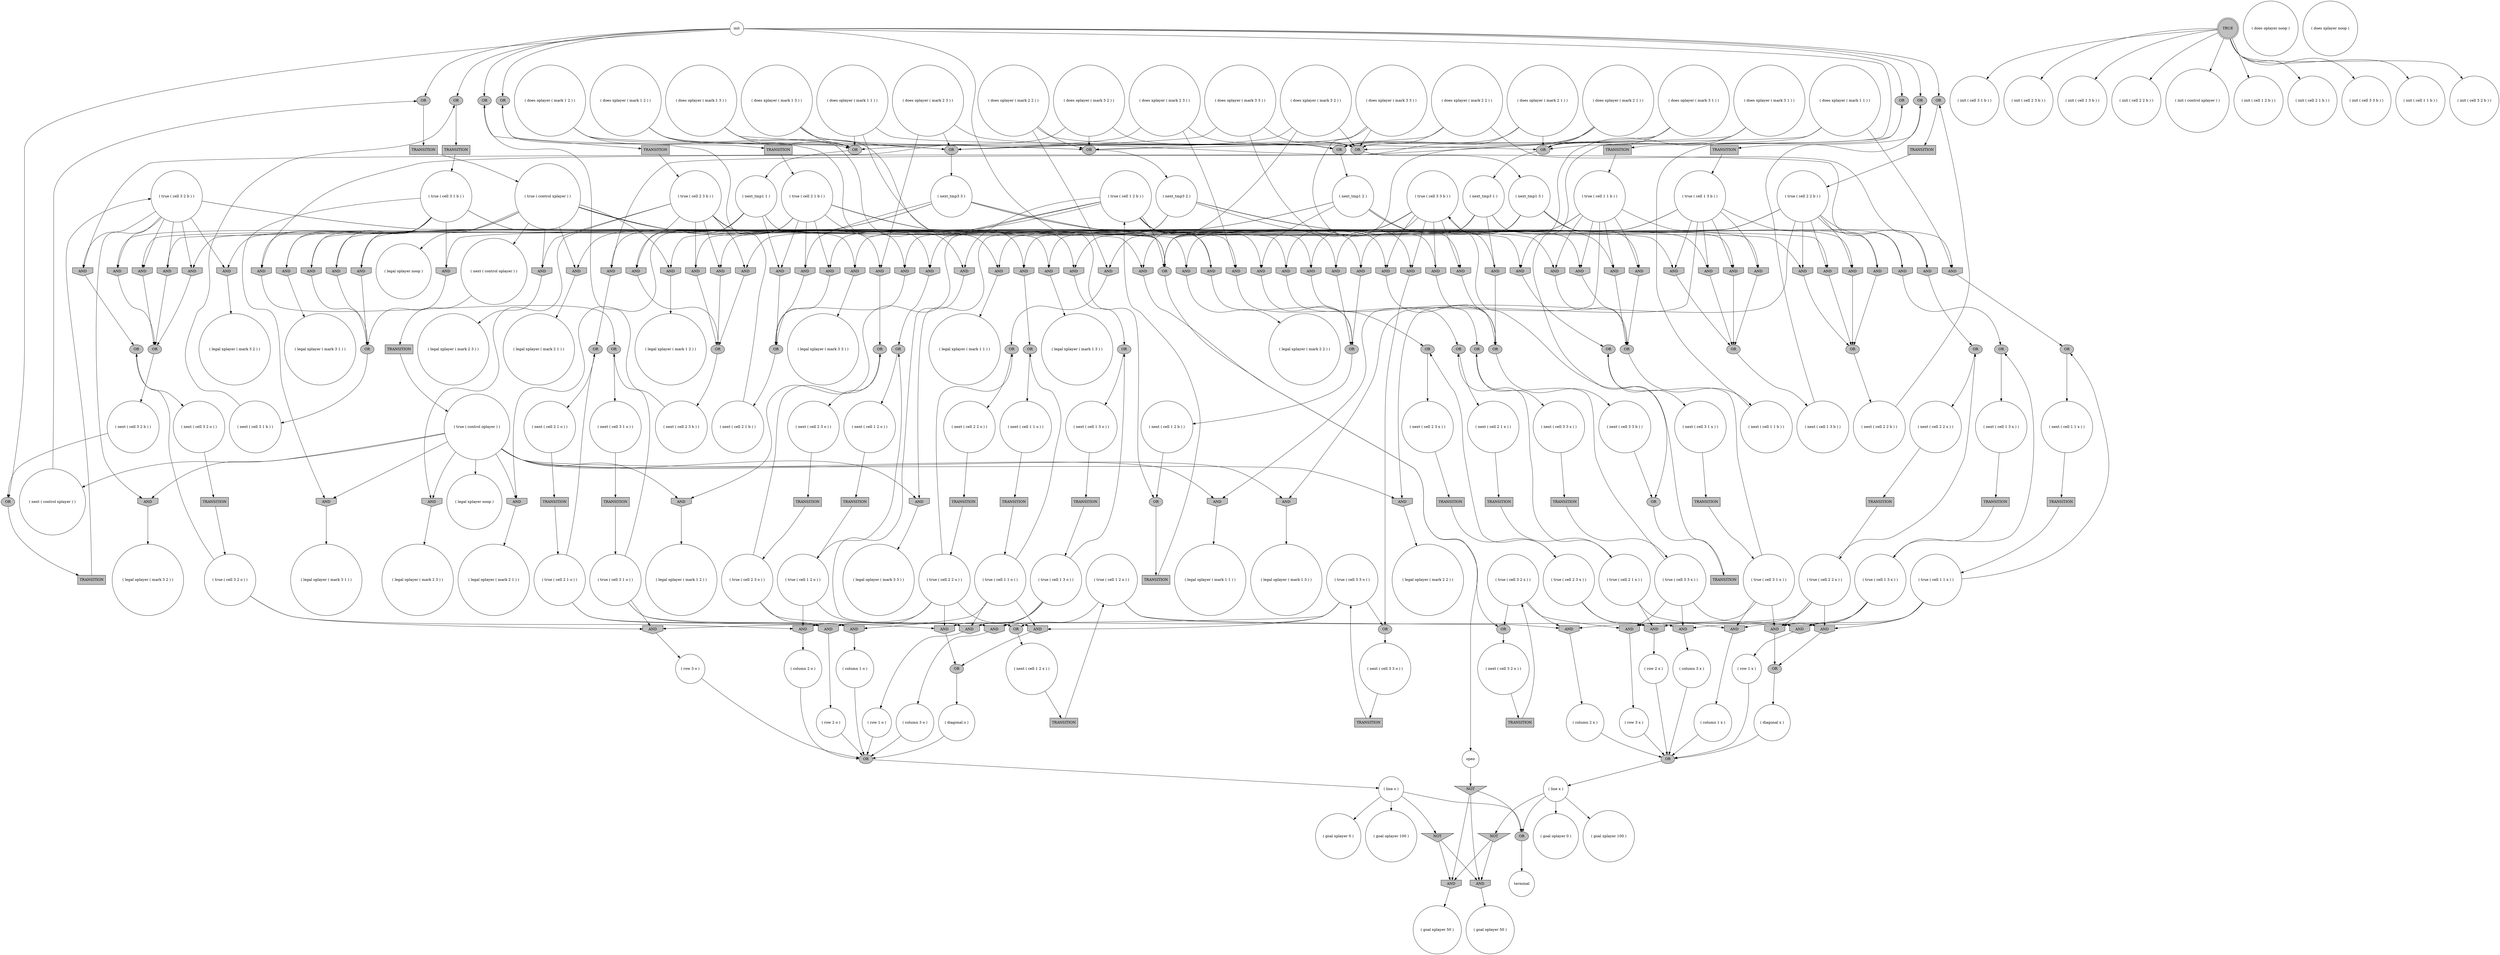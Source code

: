 digraph propNet
{
	"@19a623a6"[shape=circle, style= filled, fillcolor=white, label="( true ( cell 3 2 x ) )"]; "@19a623a6"->"@131999c8"; "@19a623a6"->"@394cb908"; "@19a623a6"->"@526f6ea8"; 
	"@ff28df0"[shape=box, style= filled, fillcolor=grey, label="TRANSITION"]; "@ff28df0"->"@1baee613"; 
	"@7df9a9fd"[shape=invhouse, style= filled, fillcolor=grey, label="AND"]; "@7df9a9fd"->"@38bc8523"; 
	"@3693ce94"[shape=ellipse, style= filled, fillcolor=grey, label="OR"]; "@3693ce94"->"@502147b2"; 
	"@12cb5ac3"[shape=circle, style= filled, fillcolor=white, label="terminal"]; 
	"@32ac98a4"[shape=circle, style= filled, fillcolor=white, label="( column 3 o )"]; "@32ac98a4"->"@281ba244"; 
	"@76697861"[shape=invhouse, style= filled, fillcolor=grey, label="AND"]; "@76697861"->"@d2e505"; 
	"@217efd73"[shape=circle, style= filled, fillcolor=white, label="( next ( cell 1 1 b ) )"]; "@217efd73"->"@3056ee4c"; 
	"@1c7bbc8"[shape=invhouse, style= filled, fillcolor=grey, label="AND"]; "@1c7bbc8"->"@13c2f387"; 
	"@47b0dfa0"[shape=circle, style= filled, fillcolor=white, label="( does xplayer ( mark 2 1 ) )"]; "@47b0dfa0"->"@55160293"; "@47b0dfa0"->"@7cc89a20"; "@47b0dfa0"->"@74bee421"; 
	"@4a52b043"[shape=box, style= filled, fillcolor=grey, label="TRANSITION"]; "@4a52b043"->"@39058876"; 
	"@6da4fdb2"[shape=circle, style= filled, fillcolor=white, label="( init ( cell 3 1 b ) )"]; 
	"@70d0eec7"[shape=circle, style= filled, fillcolor=white, label="init"]; "@70d0eec7"->"@477513f5"; "@70d0eec7"->"@715765e5"; "@70d0eec7"->"@2c550b9d"; "@70d0eec7"->"@597f16c6"; "@70d0eec7"->"@43d05f59"; "@70d0eec7"->"@3056ee4c"; "@70d0eec7"->"@4056a13d"; "@70d0eec7"->"@503f8002"; "@70d0eec7"->"@30247b0a"; "@70d0eec7"->"@1fbed191"; 
	"@54083010"[shape=circle, style= filled, fillcolor=white, label="( next ( cell 1 3 o ) )"]; "@54083010"->"@46b4b9b9"; 
	"@732da934"[shape=circle, style= filled, fillcolor=white, label="( does xplayer ( mark 3 1 ) )"]; "@732da934"->"@7c3de87a"; "@732da934"->"@4ec6d2ae"; "@732da934"->"@7cc89a20"; 
	"@3056ee4c"[shape=ellipse, style= filled, fillcolor=grey, label="OR"]; "@3056ee4c"->"@649214b9"; 
	"@8fa4ee6"[shape=circle, style= filled, fillcolor=white, label="( true ( cell 1 1 b ) )"]; "@8fa4ee6"->"@636b413a"; "@8fa4ee6"->"@41936fe1"; "@8fa4ee6"->"@7b3e30cc"; "@8fa4ee6"->"@6f217147"; "@8fa4ee6"->"@18383262"; "@8fa4ee6"->"@173edca5"; "@8fa4ee6"->"@6c985fb3"; "@8fa4ee6"->"@727b9e67"; "@8fa4ee6"->"@2ae5d7a9"; 
	"@727b9e67"[shape=invhouse, style= filled, fillcolor=grey, label="AND"]; "@727b9e67"->"@77bbbcb7"; 
	"@4305e51b"[shape=circle, style= filled, fillcolor=white, label="( next_tmp3 1 )"]; "@4305e51b"->"@4545fc06"; "@4305e51b"->"@66c75c33"; "@4305e51b"->"@76697861"; "@4305e51b"->"@41c35f59"; "@4305e51b"->"@153c3291"; "@4305e51b"->"@4370303f"; 
	"@4b2e710f"[shape=invhouse, style= filled, fillcolor=grey, label="AND"]; "@4b2e710f"->"@d9b7fdd"; 
	"@4202f420"[shape=ellipse, style= filled, fillcolor=grey, label="OR"]; "@4202f420"->"@36944546"; 
	"@5c1bf638"[shape=circle, style= filled, fillcolor=white, label="( next ( cell 2 3 x ) )"]; "@5c1bf638"->"@5d0650fc"; 
	"@52406666"[shape=invhouse, style= filled, fillcolor=grey, label="AND"]; "@52406666"->"@18246fe0"; 
	"@1a37801f"[shape=invhouse, style= filled, fillcolor=grey, label="AND"]; "@1a37801f"->"@7be4dc80"; 
	"@649214b9"[shape=box, style= filled, fillcolor=grey, label="TRANSITION"]; "@649214b9"->"@8fa4ee6"; 
	"@228a6aa7"[shape=circle, style= filled, fillcolor=white, label="( does oplayer ( mark 2 3 ) )"]; "@228a6aa7"->"@55160293"; "@228a6aa7"->"@b383413"; "@228a6aa7"->"@d991f24"; 
	"@1fbed191"[shape=ellipse, style= filled, fillcolor=grey, label="OR"]; "@1fbed191"->"@189f3fad"; 
	"@309588a7"[shape=invhouse, style= filled, fillcolor=grey, label="AND"]; "@309588a7"->"@374a8de8"; 
	"@17ce83fa"[shape=circle, style= filled, fillcolor=white, label="( next ( cell 1 3 b ) )"]; "@17ce83fa"->"@715765e5"; 
	"@2cf698c2"[shape=circle, style= filled, fillcolor=white, label="open"]; "@2cf698c2"->"@695a17ee"; 
	"@5e566663"[shape=circle, style= filled, fillcolor=white, label="( row 1 o )"]; "@5e566663"->"@281ba244"; 
	"@75ebc3dd"[shape=circle, style= filled, fillcolor=white, label="( true ( cell 2 1 b ) )"]; "@75ebc3dd"->"@6422d1b3"; "@75ebc3dd"->"@45721bd1"; "@75ebc3dd"->"@82c7398"; "@75ebc3dd"->"@592d7f6b"; "@75ebc3dd"->"@780200f5"; "@75ebc3dd"->"@18383262"; "@75ebc3dd"->"@49ea2011"; "@75ebc3dd"->"@42ce8c33"; "@75ebc3dd"->"@74bee421"; 
	"@12e0b8d8"[shape=circle, style= filled, fillcolor=white, label="( legal oplayer ( mark 3 1 ) )"]; 
	"@5002da38"[shape=ellipse, style= filled, fillcolor=grey, label="OR"]; "@5002da38"->"@16fb7216"; 
	"@5fa8d594"[shape=box, style= filled, fillcolor=grey, label="TRANSITION"]; "@5fa8d594"->"@5efcec7a"; 
	"@503f8002"[shape=ellipse, style= filled, fillcolor=grey, label="OR"]; "@503f8002"->"@700d311a"; 
	"@2b17cd28"[shape=ellipse, style= filled, fillcolor=grey, label="OR"]; "@2b17cd28"->"@12cb5ac3"; 
	"@394cb908"[shape=invhouse, style= filled, fillcolor=grey, label="AND"]; "@394cb908"->"@4c411166"; 
	"@13c2f387"[shape=ellipse, style= filled, fillcolor=grey, label="OR"]; "@13c2f387"->"@24cf5c9a"; 
	"@d9b7fdd"[shape=circle, style= filled, fillcolor=white, label="( legal xplayer ( mark 2 3 ) )"]; 
	"@592d7f6b"[shape=invhouse, style= filled, fillcolor=grey, label="AND"]; "@592d7f6b"->"@3693ce94"; 
	"@7c3de87a"[shape=invhouse, style= filled, fillcolor=grey, label="AND"]; "@7c3de87a"->"@5002da38"; 
	"@5a3a5472"[shape=invhouse, style= filled, fillcolor=grey, label="AND"]; "@5a3a5472"->"@709b0cc6"; 
	"@3aeffaa6"[shape=box, style= filled, fillcolor=grey, label="TRANSITION"]; "@3aeffaa6"->"@5c480bb3"; 
	"@1bcdb386"[shape=circle, style= filled, fillcolor=white, label="( does oplayer ( mark 1 1 ) )"]; "@1bcdb386"->"@7b3e30cc"; "@1bcdb386"->"@770ed589"; "@1bcdb386"->"@7cc89a20"; 
	"@2bb0b9fe"[shape=circle, style= filled, fillcolor=white, label="( does oplayer ( mark 3 3 ) )"]; "@2bb0b9fe"->"@4ec6d2ae"; "@2bb0b9fe"->"@1a37801f"; "@2bb0b9fe"->"@b383413"; 
	"@6ade1891"[shape=invhouse, style= filled, fillcolor=grey, label="AND"]; "@6ade1891"->"@1bfaf10"; 
	"@636b413a"[shape=invhouse, style= filled, fillcolor=grey, label="AND"]; "@636b413a"->"@4cdb4de4"; 
	"@cdff28e"[shape=invhouse, style= filled, fillcolor=grey, label="AND"]; "@cdff28e"->"@5e566663"; 
	"@4680d8d1"[shape=box, style= filled, fillcolor=grey, label="TRANSITION"]; "@4680d8d1"->"@22a72759"; 
	"@7481bcd3"[shape=ellipse, style= filled, fillcolor=grey, label="OR"]; "@7481bcd3"->"@619c8ae3"; 
	"@24cf5c9a"[shape=circle, style= filled, fillcolor=white, label="( next ( cell 1 2 o ) )"]; "@24cf5c9a"->"@356c1510"; 
	"@67a227f7"[shape=invtriangle, style= filled, fillcolor=grey, label="NOT"]; "@67a227f7"->"@33ae1218"; "@67a227f7"->"@76fc5586"; 
	"@17e68bb0"[shape=circle, style= filled, fillcolor=white, label="( init ( cell 2 3 b ) )"]; 
	"@18383262"[shape=ellipse, style= filled, fillcolor=grey, label="OR"]; "@18383262"->"@2cf698c2"; 
	"@42d3ac8f"[shape=box, style= filled, fillcolor=grey, label="TRANSITION"]; "@42d3ac8f"->"@4267b50e"; 
	"@709b0cc6"[shape=circle, style= filled, fillcolor=white, label="( legal oplayer ( mark 3 2 ) )"]; 
	"@1025d5f"[shape=box, style= filled, fillcolor=grey, label="TRANSITION"]; "@1025d5f"->"@75ebc3dd"; 
	"@281ba244"[shape=ellipse, style= filled, fillcolor=grey, label="OR"]; "@281ba244"->"@4efd6d74"; 
	"@50f97e99"[shape=circle, style= filled, fillcolor=white, label="( true ( cell 2 3 o ) )"]; "@50f97e99"->"@4e3e218d"; "@50f97e99"->"@45779d1a"; "@50f97e99"->"@4c53cb9e"; 
	"@470daf69"[shape=circle, style= filled, fillcolor=white, label="( does oplayer ( mark 1 2 ) )"]; "@470daf69"->"@4dc39900"; "@470daf69"->"@770ed589"; "@470daf69"->"@1c7bbc8"; 
	"@2fc923af"[shape=circle, style= filled, fillcolor=white, label="( next ( cell 2 3 b ) )"]; "@2fc923af"->"@1fbed191"; 
	"@6f217147"[shape=invhouse, style= filled, fillcolor=grey, label="AND"]; "@6f217147"->"@22d76527"; 
	"@4ec6d2ae"[shape=ellipse, style= filled, fillcolor=grey, label="OR"]; "@4ec6d2ae"->"@12694fcd"; 
	"@1a9104f8"[shape=circle, style= filled, fillcolor=white, label="( next ( cell 2 2 b ) )"]; "@1a9104f8"->"@597f16c6"; 
	"@2d66490f"[shape=circle, style= filled, fillcolor=white, label="( row 1 x )"]; "@2d66490f"->"@19498b88"; 
	"@454d4d24"[shape=ellipse, style= filled, fillcolor=grey, label="OR"]; "@454d4d24"->"@b1ddc1"; 
	"@7e2e3c44"[shape=circle, style= filled, fillcolor=white, label="( does xplayer ( mark 1 1 ) )"]; "@7e2e3c44"->"@41936fe1"; "@7e2e3c44"->"@770ed589"; "@7e2e3c44"->"@7cc89a20"; 
	"@75da91b1"[shape=circle, style= filled, fillcolor=white, label="( does oplayer noop )"]; 
	"@45779d1a"[shape=invhouse, style= filled, fillcolor=grey, label="AND"]; "@45779d1a"->"@6d791a70"; 
	"@670f9362"[shape=invhouse, style= filled, fillcolor=grey, label="AND"]; "@670f9362"->"@4baf10de"; 
	"@42b8c6d7"[shape=ellipse, style= filled, fillcolor=grey, label="OR"]; "@42b8c6d7"->"@561205b3"; 
	"@5af9a888"[shape=invhouse, style= filled, fillcolor=grey, label="AND"]; "@5af9a888"->"@d2e505"; 
	"@41936fe1"[shape=invhouse, style= filled, fillcolor=grey, label="AND"]; "@41936fe1"->"@7481bcd3"; 
	"@63f36d85"[shape=circle, style= filled, fillcolor=white, label="( true ( cell 3 2 b ) )"]; "@63f36d85"->"@642b7bae"; "@63f36d85"->"@7f912fe7"; "@63f36d85"->"@59f56622"; "@63f36d85"->"@5a3a5472"; "@63f36d85"->"@e7afda3"; "@63f36d85"->"@18383262"; "@63f36d85"->"@32bc71c0"; "@63f36d85"->"@153c3291"; "@63f36d85"->"@6b4277bc"; 
	"@647fae09"[shape=invhouse, style= filled, fillcolor=grey, label="AND"]; "@647fae09"->"@d689da3"; 
	"@7f912fe7"[shape=invhouse, style= filled, fillcolor=grey, label="AND"]; "@7f912fe7"->"@3bc3829d"; 
	"@17e4c193"[shape=box, style= filled, fillcolor=grey, label="TRANSITION"]; "@17e4c193"->"@5e7c8767"; 
	"@5ec1f4ba"[shape=circle, style= filled, fillcolor=white, label="( does oplayer ( mark 3 2 ) )"]; "@5ec1f4ba"->"@4dc39900"; "@5ec1f4ba"->"@642b7bae"; "@5ec1f4ba"->"@4ec6d2ae"; 
	"@354d7336"[shape=invhouse, style= filled, fillcolor=grey, label="AND"]; "@354d7336"->"@75786bc8"; 
	"@356c1510"[shape=box, style= filled, fillcolor=grey, label="TRANSITION"]; "@356c1510"->"@1db66f41"; 
	"@50d42aab"[shape=circle, style= filled, fillcolor=white, label="( true ( cell 3 1 o ) )"]; "@50d42aab"->"@30699fb8"; "@50d42aab"->"@4202f420"; "@50d42aab"->"@257eb4c3"; "@50d42aab"->"@5039ea46"; 
	"@5039ea46"[shape=invhouse, style= filled, fillcolor=grey, label="AND"]; "@5039ea46"->"@65424064"; 
	"@477513f5"[shape=ellipse, style= filled, fillcolor=grey, label="OR"]; "@477513f5"->"@5fa8d594"; 
	"@6d1ad59b"[shape=invhouse, style= filled, fillcolor=grey, label="AND"]; "@6d1ad59b"->"@2e25b93e"; 
	"@742250a0"[shape=circle, style= filled, fillcolor=white, label="( column 3 x )"]; "@742250a0"->"@19498b88"; 
	"@40d9245c"[shape=invhouse, style= filled, fillcolor=grey, label="AND"]; "@40d9245c"->"@374a8de8"; 
	"@455b8fdd"[shape=circle, style= filled, fillcolor=white, label="( does xplayer ( mark 3 2 ) )"]; "@455b8fdd"->"@4dc39900"; "@455b8fdd"->"@4ec6d2ae"; "@455b8fdd"->"@6b4277bc"; 
	"@5efcec7a"[shape=circle, style= filled, fillcolor=white, label="( true ( cell 3 3 b ) )"]; "@5efcec7a"->"@69222dc3"; "@5efcec7a"->"@400eb3a6"; "@5efcec7a"->"@1a37801f"; "@5efcec7a"->"@2542fed"; "@5efcec7a"->"@18383262"; "@5efcec7a"->"@354d7336"; "@5efcec7a"->"@4df96a05"; "@5efcec7a"->"@53456d8a"; "@5efcec7a"->"@4370303f"; 
	"@3cc49442"[shape=invhouse, style= filled, fillcolor=grey, label="AND"]; "@3cc49442"->"@3c9d066a"; 
	"@770ed589"[shape=ellipse, style= filled, fillcolor=grey, label="OR"]; "@770ed589"->"@62037bed"; 
	"@764dccc5"[shape=invhouse, style= filled, fillcolor=grey, label="AND"]; "@764dccc5"->"@38bc8523"; 
	"@336e91e7"[shape=circle, style= filled, fillcolor=white, label="( does xplayer ( mark 2 3 ) )"]; "@336e91e7"->"@55160293"; "@336e91e7"->"@54ebb07e"; "@336e91e7"->"@b383413"; 
	"@1a2886a1"[shape=invhouse, style= filled, fillcolor=grey, label="AND"]; "@1a2886a1"->"@7f634613"; 
	"@43d05f59"[shape=ellipse, style= filled, fillcolor=grey, label="OR"]; "@43d05f59"->"@8857799"; 
	"@11d93f53"[shape=invhouse, style= filled, fillcolor=grey, label="AND"]; "@11d93f53"->"@12e0b8d8"; 
	"@2751e5da"[shape=circle, style= filled, fillcolor=white, label="( true ( cell 1 3 o ) )"]; "@2751e5da"->"@cdff28e"; "@2751e5da"->"@4e3e218d"; "@2751e5da"->"@373ab45e"; "@2751e5da"->"@257eb4c3"; 
	"@3e5b3ac9"[shape=circle, style= filled, fillcolor=white, label="( goal xplayer 0 )"]; 
	"@f82ff10"[shape=circle, style= filled, fillcolor=white, label="( init ( cell 1 3 b ) )"]; 
	"@335177c3"[shape=invhouse, style= filled, fillcolor=grey, label="AND"]; "@335177c3"->"@2ba44681"; 
	"@54ebb07e"[shape=invhouse, style= filled, fillcolor=grey, label="AND"]; "@54ebb07e"->"@1fd25821"; 
	"@2d921d0b"[shape=circle, style= filled, fillcolor=white, label="( next_tmp3 3 )"]; "@2d921d0b"->"@7df9a9fd"; "@2d921d0b"->"@40d9245c"; "@2d921d0b"->"@52406666"; "@2d921d0b"->"@6f217147"; "@2d921d0b"->"@780200f5"; "@2d921d0b"->"@e7afda3"; 
	"@2aa8633"[shape=circle, style= filled, fillcolor=white, label="( init ( cell 2 2 b ) )"]; 
	"@e88272"[shape=circle, style= filled, fillcolor=white, label="( legal oplayer noop )"]; 
	"@41c35f59"[shape=invhouse, style= filled, fillcolor=grey, label="AND"]; "@41c35f59"->"@18246fe0"; 
	"@74bee421"[shape=invhouse, style= filled, fillcolor=grey, label="AND"]; "@74bee421"->"@4946eecc"; 
	"@3bad930d"[shape=box, style= filled, fillcolor=grey, label="TRANSITION"]; "@3bad930d"->"@21cc78e7"; 
	"@374a8de8"[shape=ellipse, style= filled, fillcolor=grey, label="OR"]; "@374a8de8"->"@6d0c5064"; 
	"@45721bd1"[shape=invhouse, style= filled, fillcolor=grey, label="AND"]; "@45721bd1"->"@b3aac97"; 
	"@6e4830e1"[shape=circle, style= filled, fillcolor=white, label="( next ( cell 3 3 o ) )"]; "@6e4830e1"->"@3aeffaa6"; 
	"@3a7d84d1"[shape=circle, style= filled, fillcolor=white, label="( row 3 o )"]; "@3a7d84d1"->"@281ba244"; 
	"@1bfaf10"[shape=circle, style= filled, fillcolor=white, label="( column 1 x )"]; "@1bfaf10"->"@19498b88"; 
	"@393c9593"[shape=invhouse, style= filled, fillcolor=grey, label="AND"]; "@393c9593"->"@305a91c7"; 
	"@75786bc8"[shape=circle, style= filled, fillcolor=white, label="( legal oplayer ( mark 3 3 ) )"]; 
	"@715765e5"[shape=ellipse, style= filled, fillcolor=grey, label="OR"]; "@715765e5"->"@3bad930d"; 
	"@695a17ee"[shape=invtriangle, style= filled, fillcolor=grey, label="NOT"]; "@695a17ee"->"@33ae1218"; "@695a17ee"->"@76fc5586"; "@695a17ee"->"@2b17cd28"; 
	"@d991f24"[shape=invhouse, style= filled, fillcolor=grey, label="AND"]; "@d991f24"->"@4c53cb9e"; 
	"@19498b88"[shape=ellipse, style= filled, fillcolor=grey, label="OR"]; "@19498b88"->"@2ee5a1c1"; 
	"@4dc39900"[shape=ellipse, style= filled, fillcolor=grey, label="OR"]; "@4dc39900"->"@27631230"; 
	"@17f42532"[shape=circle, style= filled, fillcolor=white, label="( legal xplayer ( mark 3 2 ) )"]; 
	"@99c135b"[shape=circle, style= filled, fillcolor=white, label="( true ( cell 3 1 x ) )"]; "@99c135b"->"@526f6ea8"; "@99c135b"->"@2cd7dfbe"; "@99c135b"->"@5002da38"; "@99c135b"->"@6ade1891"; 
	"@526f6ea8"[shape=invhouse, style= filled, fillcolor=grey, label="AND"]; "@526f6ea8"->"@a2d056a"; 
	"@776947ae"[shape=box, style= filled, fillcolor=grey, label="TRANSITION"]; "@776947ae"->"@63f36d85"; 
	"@d689da3"[shape=circle, style= filled, fillcolor=white, label="( legal xplayer ( mark 3 1 ) )"]; 
	"@4f0817c7"[shape=circle, style= filled, fillcolor=white, label="( true ( cell 2 1 o ) )"]; "@4f0817c7"->"@3693ce94"; "@4f0817c7"->"@45779d1a"; "@4f0817c7"->"@5039ea46"; 
	"@53456d8a"[shape=invhouse, style= filled, fillcolor=grey, label="AND"]; "@53456d8a"->"@27095ff2"; 
	"@1417eac7"[shape=invhouse, style= filled, fillcolor=grey, label="AND"]; "@1417eac7"->"@38bc8523"; 
	"@131999c8"[shape=ellipse, style= filled, fillcolor=grey, label="OR"]; "@131999c8"->"@716e3e18"; 
	"@1ce23238"[shape=circle, style= filled, fillcolor=white, label="( true ( cell 1 2 b ) )"]; "@1ce23238"->"@6d1ad59b"; "@1ce23238"->"@309588a7"; "@1ce23238"->"@4545fc06"; "@1ce23238"->"@31d4f521"; "@1ce23238"->"@40d9245c"; "@1ce23238"->"@18383262"; "@1ce23238"->"@57df6805"; "@1ce23238"->"@56e095ff"; "@1ce23238"->"@1c7bbc8"; 
	"@3125ddfe"[shape=box, style= filled, fillcolor=grey, label="TRANSITION"]; "@3125ddfe"->"@880c9fa"; 
	"@1edbfe00"[shape=box, style= filled, fillcolor=grey, label="TRANSITION"]; "@1edbfe00"->"@50d42aab"; 
	"@1c3438e8"[shape=invhouse, style= filled, fillcolor=grey, label="AND"]; "@1c3438e8"->"@18246fe0"; 
	"@782a58f4"[shape=circle, style= filled, fillcolor=white, label="( true ( cell 1 1 o ) )"]; "@782a58f4"->"@cdff28e"; "@782a58f4"->"@11d21a43"; "@782a58f4"->"@44f499b5"; "@782a58f4"->"@5039ea46"; 
	"@236de3b3"[shape=invhouse, style= filled, fillcolor=grey, label="AND"]; "@236de3b3"->"@1331bc75"; 
	"@673497d4"[shape=circle, style= filled, fillcolor=white, label="( next ( cell 3 2 b ) )"]; "@673497d4"->"@4056a13d"; 
	"@69222dc3"[shape=invhouse, style= filled, fillcolor=grey, label="AND"]; "@69222dc3"->"@27095ff2"; 
	"@6a2fe2c7"[shape=circle, style= filled, fillcolor=white, label="( next ( cell 3 3 b ) )"]; "@6a2fe2c7"->"@477513f5"; 
	"@7cc89a20"[shape=ellipse, style= filled, fillcolor=grey, label="OR"]; "@7cc89a20"->"@4305e51b"; 
	"@47e37908"[shape=circle, style= filled, fillcolor=white, label="( next ( cell 1 2 x ) )"]; "@47e37908"->"@4680d8d1"; 
	"@16fb7216"[shape=circle, style= filled, fillcolor=white, label="( next ( cell 3 1 x ) )"]; "@16fb7216"->"@44fdad13"; 
	"@34dd3c32"[shape=circle, style= filled, fillcolor=white, label="( init ( control xplayer ) )"]; 
	"@2f777d98"[shape=invtriangle, style= filled, fillcolor=grey, label="NOT"]; "@2f777d98"->"@33ae1218"; "@2f777d98"->"@76fc5586"; 
	"@8a11e51"[shape=circle, style= filled, fillcolor=white, label="( true ( cell 2 3 b ) )"]; "@8a11e51"->"@4b2e710f"; "@8a11e51"->"@5af9a888"; "@8a11e51"->"@54ebb07e"; "@8a11e51"->"@4c5cb57b"; "@8a11e51"->"@76697861"; "@8a11e51"->"@18383262"; "@8a11e51"->"@194ae4b1"; "@8a11e51"->"@d991f24"; "@8a11e51"->"@368b5fe4"; 
	"@3822f2d2"[shape=circle, style= filled, fillcolor=white, label="( next ( cell 3 1 b ) )"]; "@3822f2d2"->"@503f8002"; 
	"@7eb78845"[shape=invhouse, style= filled, fillcolor=grey, label="AND"]; "@7eb78845"->"@199f1add"; 
	"@166a6099"[shape=box, style= filled, fillcolor=grey, label="TRANSITION"]; "@166a6099"->"@782a58f4"; 
	"@731ffc5"[shape=circle, style= filled, fillcolor=white, label="( legal oplayer ( mark 1 2 ) )"]; 
	"@66c75c33"[shape=invhouse, style= filled, fillcolor=grey, label="AND"]; "@66c75c33"->"@199f1add"; 
	"@343122c4"[shape=circle, style= filled, fillcolor=white, label="( does xplayer noop )"]; 
	"@31d4f521"[shape=invhouse, style= filled, fillcolor=grey, label="AND"]; "@31d4f521"->"@374a8de8"; 
	"@f08bdfd"[shape=ellipse, style= filled, fillcolor=grey, label="OR"]; "@f08bdfd"->"@47e37908"; 
	"@1f0507f2"[shape=circle, style= filled, fillcolor=white, label="( next ( cell 2 1 x ) )"]; "@1f0507f2"->"@41d49ed1"; 
	"@1db66f41"[shape=circle, style= filled, fillcolor=white, label="( true ( cell 1 2 o ) )"]; "@1db66f41"->"@cdff28e"; "@1db66f41"->"@13c2f387"; "@1db66f41"->"@393c9593"; 
	"@3c9d066a"[shape=ellipse, style= filled, fillcolor=grey, label="OR"]; "@3c9d066a"->"@6f51b893"; 
	"@780200f5"[shape=invhouse, style= filled, fillcolor=grey, label="AND"]; "@780200f5"->"@4709b026"; 
	"@27095ff2"[shape=ellipse, style= filled, fillcolor=grey, label="OR"]; "@27095ff2"->"@6a2fe2c7"; 
	"@42ce8c33"[shape=invhouse, style= filled, fillcolor=grey, label="AND"]; "@42ce8c33"->"@4709b026"; 
	"@27effb11"[shape=box, style= filled, fillcolor=grey, label="TRANSITION"]; "@27effb11"->"@19a623a6"; 
	"@4581c37f"[shape=circle, style= filled, fillcolor=white, label="( init ( cell 1 2 b ) )"]; 
	"@6b4277bc"[shape=invhouse, style= filled, fillcolor=grey, label="AND"]; "@6b4277bc"->"@131999c8"; 
	"@53501faf"[shape=invhouse, style= filled, fillcolor=grey, label="AND"]; "@53501faf"->"@38bc8523"; 
	"@7b053805"[shape=box, style= filled, fillcolor=grey, label="TRANSITION"]; "@7b053805"->"@4c0d1304"; 
	"@60bf63be"[shape=circle, style= filled, fillcolor=white, label="( legal oplayer ( mark 1 3 ) )"]; 
	"@41d49ed1"[shape=box, style= filled, fillcolor=grey, label="TRANSITION"]; "@41d49ed1"->"@50cc25b2"; 
	"@1f60b466"[shape=invhouse, style= filled, fillcolor=grey, label="AND"]; "@1f60b466"->"@454d4d24"; 
	"@6a7cff7b"[shape=circle, style= filled, fillcolor=white, label="( goal oplayer 50 )"]; 
	"@3e400149"[shape=circle, style= filled, fillcolor=white, label="( does xplayer ( mark 1 3 ) )"]; "@3e400149"->"@3cc49442"; "@3e400149"->"@770ed589"; "@3e400149"->"@b383413"; 
	"@4c0d1304"[shape=circle, style= filled, fillcolor=white, label="( true ( cell 1 3 x ) )"]; "@4c0d1304"->"@50049f24"; "@4c0d1304"->"@3c9d066a"; "@4c0d1304"->"@2cd7dfbe"; "@4c0d1304"->"@43884a54"; 
	"@6d791a70"[shape=circle, style= filled, fillcolor=white, label="( row 2 o )"]; "@6d791a70"->"@281ba244"; 
	"@16d80fd3"[shape=invhouse, style= filled, fillcolor=grey, label="AND"]; "@16d80fd3"->"@4202f420"; 
	"@77bbbcb7"[shape=circle, style= filled, fillcolor=white, label="( legal oplayer ( mark 1 1 ) )"]; 
	"@46b4b9b9"[shape=box, style= filled, fillcolor=grey, label="TRANSITION"]; "@46b4b9b9"->"@2751e5da"; 
	"@4ea129b0"[shape=doublecircle, style= filled, fillcolor=grey, label="TRUE"]; "@4ea129b0"->"@f82ff10"; "@4ea129b0"->"@5cb73162"; "@4ea129b0"->"@6da4fdb2"; "@4ea129b0"->"@17e68bb0"; "@4ea129b0"->"@f048c23"; "@4ea129b0"->"@7dcf0656"; "@4ea129b0"->"@2aa8633"; "@4ea129b0"->"@a7aa500"; "@4ea129b0"->"@4581c37f"; "@4ea129b0"->"@34dd3c32"; 
	"@7fccb6d9"[shape=invhouse, style= filled, fillcolor=grey, label="AND"]; "@7fccb6d9"->"@7d045aa8"; 
	"@700d311a"[shape=box, style= filled, fillcolor=grey, label="TRANSITION"]; "@700d311a"->"@339e843e"; 
	"@3c74a56c"[shape=circle, style= filled, fillcolor=white, label="( goal oplayer 0 )"]; 
	"@6d67d67f"[shape=ellipse, style= filled, fillcolor=grey, label="OR"]; "@6d67d67f"->"@77bd7e3d"; 
	"@5e7c8767"[shape=circle, style= filled, fillcolor=white, label="( true ( cell 3 3 x ) )"]; "@5e7c8767"->"@50049f24"; "@5e7c8767"->"@335177c3"; "@5e7c8767"->"@526f6ea8"; "@5e7c8767"->"@42b8c6d7"; 
	"@2e25b93e"[shape=circle, style= filled, fillcolor=white, label="( legal xplayer ( mark 1 2 ) )"]; 
	"@8857799"[shape=box, style= filled, fillcolor=grey, label="TRANSITION"]; "@8857799"->"@1ce23238"; 
	"@56e095ff"[shape=invhouse, style= filled, fillcolor=grey, label="AND"]; "@56e095ff"->"@731ffc5"; 
	"@50049f24"[shape=invhouse, style= filled, fillcolor=grey, label="AND"]; "@50049f24"->"@742250a0"; 
	"@4d2ea80d"[shape=box, style= filled, fillcolor=grey, label="TRANSITION"]; "@4d2ea80d"->"@4f0817c7"; 
	"@12266502"[shape=circle, style= filled, fillcolor=white, label="( next ( cell 2 3 o ) )"]; "@12266502"->"@412fe8d8"; 
	"@2ee5a1c1"[shape=circle, style= filled, fillcolor=white, label="( line x )"]; "@2ee5a1c1"->"@3c74a56c"; "@2ee5a1c1"->"@1327f84b"; "@2ee5a1c1"->"@2b17cd28"; "@2ee5a1c1"->"@2f777d98"; 
	"@2ba44681"[shape=ellipse, style= filled, fillcolor=grey, label="OR"]; "@2ba44681"->"@7fdfcc15"; 
	"@65424064"[shape=circle, style= filled, fillcolor=white, label="( column 1 o )"]; "@65424064"->"@281ba244"; 
	"@4c411166"[shape=circle, style= filled, fillcolor=white, label="( column 2 x )"]; "@4c411166"->"@19498b88"; 
	"@f048c23"[shape=circle, style= filled, fillcolor=white, label="( init ( cell 3 3 b ) )"]; 
	"@4c5cb57b"[shape=invhouse, style= filled, fillcolor=grey, label="AND"]; "@4c5cb57b"->"@5e81bf3f"; 
	"@7f9a7ab0"[shape=circle, style= filled, fillcolor=white, label="( does oplayer ( mark 2 2 ) )"]; "@7f9a7ab0"->"@4dc39900"; "@7f9a7ab0"->"@55160293"; "@7f9a7ab0"->"@1f60b466"; 
	"@21cc78e7"[shape=circle, style= filled, fillcolor=white, label="( true ( cell 1 3 b ) )"]; "@21cc78e7"->"@7eb78845"; "@21cc78e7"->"@ee24ba6"; "@21cc78e7"->"@456c322"; "@21cc78e7"->"@66c75c33"; "@21cc78e7"->"@7fccb6d9"; "@21cc78e7"->"@3cc49442"; "@21cc78e7"->"@3e3a9d52"; "@21cc78e7"->"@18383262"; "@21cc78e7"->"@38a6c168"; 
	"@b383413"[shape=ellipse, style= filled, fillcolor=grey, label="OR"]; "@b383413"->"@2d921d0b"; 
	"@6c985fb3"[shape=invhouse, style= filled, fillcolor=grey, label="AND"]; "@6c985fb3"->"@22d76527"; 
	"@3607c32a"[shape=circle, style= filled, fillcolor=white, label="( next ( control xplayer ) )"]; "@3607c32a"->"@2c550b9d"; 
	"@30247b0a"[shape=ellipse, style= filled, fillcolor=grey, label="OR"]; "@30247b0a"->"@1025d5f"; 
	"@4df8bf0"[shape=circle, style= filled, fillcolor=white, label="( true ( cell 2 3 x ) )"]; "@4df8bf0"->"@50049f24"; "@4df8bf0"->"@1fd25821"; "@4df8bf0"->"@3019b72f"; 
	"@4709b026"[shape=ellipse, style= filled, fillcolor=grey, label="OR"]; "@4709b026"->"@480957d3"; 
	"@189f3fad"[shape=box, style= filled, fillcolor=grey, label="TRANSITION"]; "@189f3fad"->"@8a11e51"; 
	"@3019b72f"[shape=invhouse, style= filled, fillcolor=grey, label="AND"]; "@3019b72f"->"@40d30bee"; 
	"@40d30bee"[shape=circle, style= filled, fillcolor=white, label="( row 2 x )"]; "@40d30bee"->"@19498b88"; 
	"@1aa1959f"[shape=circle, style= filled, fillcolor=white, label="( true ( cell 2 2 o ) )"]; "@1aa1959f"->"@11d21a43"; "@1aa1959f"->"@454d4d24"; "@1aa1959f"->"@45779d1a"; "@1aa1959f"->"@257eb4c3"; "@1aa1959f"->"@393c9593"; 
	"@4cdb4de4"[shape=circle, style= filled, fillcolor=white, label="( legal xplayer ( mark 1 1 ) )"]; 
	"@44f499b5"[shape=ellipse, style= filled, fillcolor=grey, label="OR"]; "@44f499b5"->"@6b9476f2"; 
	"@5b073a45"[shape=circle, style= filled, fillcolor=white, label="( goal xplayer 50 )"]; 
	"@199f1add"[shape=ellipse, style= filled, fillcolor=grey, label="OR"]; "@199f1add"->"@17ce83fa"; 
	"@4545fc06"[shape=invhouse, style= filled, fillcolor=grey, label="AND"]; "@4545fc06"->"@374a8de8"; 
	"@ee24ba6"[shape=invhouse, style= filled, fillcolor=grey, label="AND"]; "@ee24ba6"->"@373ab45e"; 
	"@1331bc75"[shape=ellipse, style= filled, fillcolor=grey, label="OR"]; "@1331bc75"->"@16fff762"; 
	"@a2d056a"[shape=circle, style= filled, fillcolor=white, label="( row 3 x )"]; "@a2d056a"->"@19498b88"; 
	"@2ae5d7a9"[shape=invhouse, style= filled, fillcolor=grey, label="AND"]; "@2ae5d7a9"->"@22d76527"; 
	"@4bc4c28a"[shape=circle, style= filled, fillcolor=white, label="( goal oplayer 100 )"]; 
	"@4370303f"[shape=invhouse, style= filled, fillcolor=grey, label="AND"]; "@4370303f"->"@27095ff2"; 
	"@27631230"[shape=circle, style= filled, fillcolor=white, label="( next_tmp3 2 )"]; "@27631230"->"@69222dc3"; "@27631230"->"@7eb78845"; "@27631230"->"@82c7398"; "@27631230"->"@764dccc5"; "@27631230"->"@6c985fb3"; "@27631230"->"@368b5fe4"; 
	"@4607c751"[shape=circle, style= filled, fillcolor=white, label="( true ( cell 2 2 b ) )"]; "@4607c751"->"@5e7455e0"; "@4607c751"->"@1f60b466"; "@4607c751"->"@52406666"; "@4607c751"->"@1a2886a1"; "@4607c751"->"@18383262"; "@4607c751"->"@41c35f59"; "@4607c751"->"@1c3438e8"; "@4607c751"->"@670f9362"; "@4607c751"->"@236de3b3"; 
	"@3bc3829d"[shape=ellipse, style= filled, fillcolor=grey, label="OR"]; "@3bc3829d"->"@673497d4"; 
	"@373ab45e"[shape=ellipse, style= filled, fillcolor=grey, label="OR"]; "@373ab45e"->"@54083010"; 
	"@7be4dc80"[shape=ellipse, style= filled, fillcolor=grey, label="OR"]; "@7be4dc80"->"@6e4830e1"; 
	"@6b9476f2"[shape=circle, style= filled, fillcolor=white, label="( next ( cell 1 1 o ) )"]; "@6b9476f2"->"@166a6099"; 
	"@64c0cfa7"[shape=circle, style= filled, fillcolor=white, label="( legal xplayer noop )"]; 
	"@6d0c5064"[shape=circle, style= filled, fillcolor=white, label="( next ( cell 1 2 b ) )"]; "@6d0c5064"->"@43d05f59"; 
	"@3e3a9d52"[shape=invhouse, style= filled, fillcolor=grey, label="AND"]; "@3e3a9d52"->"@60bf63be"; 
	"@4267b50e"[shape=circle, style= filled, fillcolor=white, label="( true ( control oplayer ) )"]; "@4267b50e"->"@6422d1b3"; "@4267b50e"->"@4c5cb57b"; "@4267b50e"->"@64c0cfa7"; "@4267b50e"->"@3e3a9d52"; "@4267b50e"->"@5a3a5472"; "@4267b50e"->"@1a2886a1"; "@4267b50e"->"@11d93f53"; "@4267b50e"->"@354d7336"; "@4267b50e"->"@727b9e67"; "@4267b50e"->"@3607c32a"; "@4267b50e"->"@56e095ff"; 
	"@2cd7dfbe"[shape=invhouse, style= filled, fillcolor=grey, label="AND"]; "@2cd7dfbe"->"@2ba44681"; 
	"@4056a13d"[shape=ellipse, style= filled, fillcolor=grey, label="OR"]; "@4056a13d"->"@776947ae"; 
	"@1327f84b"[shape=circle, style= filled, fillcolor=white, label="( goal xplayer 100 )"]; 
	"@368b5fe4"[shape=invhouse, style= filled, fillcolor=grey, label="AND"]; "@368b5fe4"->"@d2e505"; 
	"@7f634613"[shape=circle, style= filled, fillcolor=white, label="( legal oplayer ( mark 2 2 ) )"]; 
	"@b1ddc1"[shape=circle, style= filled, fillcolor=white, label="( next ( cell 2 2 o ) )"]; "@b1ddc1"->"@5ae3d729"; 
	"@4baf10de"[shape=circle, style= filled, fillcolor=white, label="( legal xplayer ( mark 2 2 ) )"]; 
	"@39058876"[shape=circle, style= filled, fillcolor=white, label="( true ( control xplayer ) )"]; "@39058876"->"@4b2e710f"; "@39058876"->"@6d1ad59b"; "@39058876"->"@636b413a"; "@39058876"->"@45721bd1"; "@39058876"->"@7fccb6d9"; "@39058876"->"@647fae09"; "@39058876"->"@2542fed"; "@39058876"->"@9bbf242"; "@39058876"->"@e88272"; "@39058876"->"@32bc71c0"; "@39058876"->"@670f9362"; 
	"@456c322"[shape=invhouse, style= filled, fillcolor=grey, label="AND"]; "@456c322"->"@199f1add"; 
	"@19a956dc"[shape=circle, style= filled, fillcolor=white, label="( next ( cell 3 2 o ) )"]; "@19a956dc"->"@29e0d34"; 
	"@716e3e18"[shape=circle, style= filled, fillcolor=white, label="( next ( cell 3 2 x ) )"]; "@716e3e18"->"@27effb11"; 
	"@880c9fa"[shape=circle, style= filled, fillcolor=white, label="( true ( cell 2 2 x ) )"]; "@880c9fa"->"@335177c3"; "@880c9fa"->"@394cb908"; "@880c9fa"->"@1331bc75"; "@880c9fa"->"@3019b72f"; "@880c9fa"->"@2cd7dfbe"; 
	"@a7aa500"[shape=circle, style= filled, fillcolor=white, label="( init ( cell 3 2 b ) )"]; 
	"@76fc5586"[shape=invhouse, style= filled, fillcolor=grey, label="AND"]; "@76fc5586"->"@5b073a45"; 
	"@32bc71c0"[shape=invhouse, style= filled, fillcolor=grey, label="AND"]; "@32bc71c0"->"@17f42532"; 
	"@4c955beb"[shape=circle, style= filled, fillcolor=white, label="( does oplayer ( mark 3 1 ) )"]; "@4c955beb"->"@4ec6d2ae"; "@4c955beb"->"@7cc89a20"; "@4c955beb"->"@16d80fd3"; 
	"@50cc25b2"[shape=circle, style= filled, fillcolor=white, label="( true ( cell 2 1 x ) )"]; "@50cc25b2"->"@3019b72f"; "@50cc25b2"->"@4946eecc"; "@50cc25b2"->"@6ade1891"; 
	"@619c8ae3"[shape=circle, style= filled, fillcolor=white, label="( next ( cell 1 1 x ) )"]; "@619c8ae3"->"@ff28df0"; 
	"@77bd7e3d"[shape=circle, style= filled, fillcolor=white, label="( diagonal o )"]; "@77bd7e3d"->"@281ba244"; 
	"@2eb7ef37"[shape=circle, style= filled, fillcolor=white, label="( does xplayer ( mark 3 3 ) )"]; "@2eb7ef37"->"@4ec6d2ae"; "@2eb7ef37"->"@400eb3a6"; "@2eb7ef37"->"@b383413"; 
	"@55160293"[shape=ellipse, style= filled, fillcolor=grey, label="OR"]; "@55160293"->"@5f99503d"; 
	"@642b7bae"[shape=invhouse, style= filled, fillcolor=grey, label="AND"]; "@642b7bae"->"@7084eb49"; 
	"@4efd6d74"[shape=circle, style= filled, fillcolor=white, label="( line o )"]; "@4efd6d74"->"@3e5b3ac9"; "@4efd6d74"->"@67a227f7"; "@4efd6d74"->"@4bc4c28a"; "@4efd6d74"->"@2b17cd28"; 
	"@4946eecc"[shape=ellipse, style= filled, fillcolor=grey, label="OR"]; "@4946eecc"->"@1f0507f2"; 
	"@6422d1b3"[shape=invhouse, style= filled, fillcolor=grey, label="AND"]; "@6422d1b3"->"@55301af2"; 
	"@11d21a43"[shape=invhouse, style= filled, fillcolor=grey, label="AND"]; "@11d21a43"->"@6d67d67f"; 
	"@502147b2"[shape=circle, style= filled, fillcolor=white, label="( next ( cell 2 1 o ) )"]; "@502147b2"->"@4d2ea80d"; 
	"@5e7455e0"[shape=invhouse, style= filled, fillcolor=grey, label="AND"]; "@5e7455e0"->"@18246fe0"; 
	"@7dcf0656"[shape=circle, style= filled, fillcolor=white, label="( init ( cell 1 1 b ) )"]; 
	"@173edca5"[shape=invhouse, style= filled, fillcolor=grey, label="AND"]; "@173edca5"->"@22d76527"; 
	"@305a91c7"[shape=circle, style= filled, fillcolor=white, label="( column 2 o )"]; "@305a91c7"->"@281ba244"; 
	"@16fff762"[shape=circle, style= filled, fillcolor=white, label="( next ( cell 2 2 x ) )"]; "@16fff762"->"@3125ddfe"; 
	"@38bc8523"[shape=ellipse, style= filled, fillcolor=grey, label="OR"]; "@38bc8523"->"@3822f2d2"; 
	"@339e843e"[shape=circle, style= filled, fillcolor=white, label="( true ( cell 3 1 b ) )"]; "@339e843e"->"@1417eac7"; "@339e843e"->"@7df9a9fd"; "@339e843e"->"@647fae09"; "@339e843e"->"@7c3de87a"; "@339e843e"->"@764dccc5"; "@339e843e"->"@18383262"; "@339e843e"->"@11d93f53"; "@339e843e"->"@16d80fd3"; "@339e843e"->"@53501faf"; 
	"@561205b3"[shape=circle, style= filled, fillcolor=white, label="( next ( cell 3 3 x ) )"]; "@561205b3"->"@17e4c193"; 
	"@12694fcd"[shape=circle, style= filled, fillcolor=white, label="( next_tmp1 3 )"]; "@12694fcd"->"@309588a7"; "@12694fcd"->"@456c322"; "@12694fcd"->"@194ae4b1"; "@12694fcd"->"@1c3438e8"; "@12694fcd"->"@2ae5d7a9"; "@12694fcd"->"@42ce8c33"; 
	"@5f99503d"[shape=circle, style= filled, fillcolor=white, label="( next_tmp1 2 )"]; "@5f99503d"->"@31d4f521"; "@5f99503d"->"@59f56622"; "@5f99503d"->"@173edca5"; "@5f99503d"->"@4df96a05"; "@5f99503d"->"@38a6c168"; "@5f99503d"->"@53501faf"; 
	"@400eb3a6"[shape=invhouse, style= filled, fillcolor=grey, label="AND"]; "@400eb3a6"->"@42b8c6d7"; 
	"@29e0d34"[shape=box, style= filled, fillcolor=grey, label="TRANSITION"]; "@29e0d34"->"@5cf8e111"; 
	"@7d045aa8"[shape=circle, style= filled, fillcolor=white, label="( legal xplayer ( mark 1 3 ) )"]; 
	"@b3aac97"[shape=circle, style= filled, fillcolor=white, label="( legal xplayer ( mark 2 1 ) )"]; 
	"@153c3291"[shape=invhouse, style= filled, fillcolor=grey, label="AND"]; "@153c3291"->"@3bc3829d"; 
	"@47213c92"[shape=circle, style= filled, fillcolor=white, label="( does oplayer ( mark 2 1 ) )"]; "@47213c92"->"@55160293"; "@47213c92"->"@592d7f6b"; "@47213c92"->"@7cc89a20"; 
	"@4e3e218d"[shape=invhouse, style= filled, fillcolor=grey, label="AND"]; "@4e3e218d"->"@32ac98a4"; 
	"@82c7398"[shape=invhouse, style= filled, fillcolor=grey, label="AND"]; "@82c7398"->"@4709b026"; 
	"@33ae1218"[shape=invhouse, style= filled, fillcolor=grey, label="AND"]; "@33ae1218"->"@6a7cff7b"; 
	"@597f16c6"[shape=ellipse, style= filled, fillcolor=grey, label="OR"]; "@597f16c6"->"@79f95e30"; 
	"@2542fed"[shape=invhouse, style= filled, fillcolor=grey, label="AND"]; "@2542fed"->"@31ae6470"; 
	"@1baee613"[shape=circle, style= filled, fillcolor=white, label="( true ( cell 1 1 x ) )"]; "@1baee613"->"@335177c3"; "@1baee613"->"@7481bcd3"; "@1baee613"->"@43884a54"; "@1baee613"->"@6ade1891"; 
	"@19fba4"[shape=circle, style= filled, fillcolor=white, label="( does xplayer ( mark 2 2 ) )"]; "@19fba4"->"@4dc39900"; "@19fba4"->"@55160293"; "@19fba4"->"@236de3b3"; 
	"@257eb4c3"[shape=invhouse, style= filled, fillcolor=grey, label="AND"]; "@257eb4c3"->"@6d67d67f"; 
	"@5e81bf3f"[shape=circle, style= filled, fillcolor=white, label="( legal oplayer ( mark 2 3 ) )"]; 
	"@6f51b893"[shape=circle, style= filled, fillcolor=white, label="( next ( cell 1 3 x ) )"]; "@6f51b893"->"@7b053805"; 
	"@55301af2"[shape=circle, style= filled, fillcolor=white, label="( legal oplayer ( mark 2 1 ) )"]; 
	"@18246fe0"[shape=ellipse, style= filled, fillcolor=grey, label="OR"]; "@18246fe0"->"@1a9104f8"; 
	"@2c550b9d"[shape=ellipse, style= filled, fillcolor=grey, label="OR"]; "@2c550b9d"->"@4a52b043"; 
	"@79f95e30"[shape=box, style= filled, fillcolor=grey, label="TRANSITION"]; "@79f95e30"->"@4607c751"; 
	"@7fdfcc15"[shape=circle, style= filled, fillcolor=white, label="( diagonal x )"]; "@7fdfcc15"->"@19498b88"; 
	"@5ae3d729"[shape=box, style= filled, fillcolor=grey, label="TRANSITION"]; "@5ae3d729"->"@1aa1959f"; 
	"@4c53cb9e"[shape=ellipse, style= filled, fillcolor=grey, label="OR"]; "@4c53cb9e"->"@12266502"; 
	"@7084eb49"[shape=ellipse, style= filled, fillcolor=grey, label="OR"]; "@7084eb49"->"@19a956dc"; 
	"@38a6c168"[shape=invhouse, style= filled, fillcolor=grey, label="AND"]; "@38a6c168"->"@199f1add"; 
	"@30699fb8"[shape=invhouse, style= filled, fillcolor=grey, label="AND"]; "@30699fb8"->"@3a7d84d1"; 
	"@3a7149a3"[shape=circle, style= filled, fillcolor=white, label="( does oplayer ( mark 1 3 ) )"]; "@3a7149a3"->"@ee24ba6"; "@3a7149a3"->"@770ed589"; "@3a7149a3"->"@b383413"; 
	"@36944546"[shape=circle, style= filled, fillcolor=white, label="( next ( cell 3 1 o ) )"]; "@36944546"->"@1edbfe00"; 
	"@5cb73162"[shape=circle, style= filled, fillcolor=white, label="( init ( cell 2 1 b ) )"]; 
	"@d2e505"[shape=ellipse, style= filled, fillcolor=grey, label="OR"]; "@d2e505"->"@2fc923af"; 
	"@59f56622"[shape=invhouse, style= filled, fillcolor=grey, label="AND"]; "@59f56622"->"@3bc3829d"; 
	"@e7afda3"[shape=invhouse, style= filled, fillcolor=grey, label="AND"]; "@e7afda3"->"@3bc3829d"; 
	"@480957d3"[shape=circle, style= filled, fillcolor=white, label="( next ( cell 2 1 b ) )"]; "@480957d3"->"@30247b0a"; 
	"@57df6805"[shape=invhouse, style= filled, fillcolor=grey, label="AND"]; "@57df6805"->"@f08bdfd"; 
	"@43884a54"[shape=invhouse, style= filled, fillcolor=grey, label="AND"]; "@43884a54"->"@2d66490f"; 
	"@31ae6470"[shape=circle, style= filled, fillcolor=white, label="( legal xplayer ( mark 3 3 ) )"]; 
	"@5cf8e111"[shape=circle, style= filled, fillcolor=white, label="( true ( cell 3 2 o ) )"]; "@5cf8e111"->"@30699fb8"; "@5cf8e111"->"@7084eb49"; "@5cf8e111"->"@393c9593"; 
	"@62037bed"[shape=circle, style= filled, fillcolor=white, label="( next_tmp1 1 )"]; "@62037bed"->"@1417eac7"; "@62037bed"->"@5af9a888"; "@62037bed"->"@5e7455e0"; "@62037bed"->"@7f912fe7"; "@62037bed"->"@49ea2011"; "@62037bed"->"@53456d8a"; 
	"@44fdad13"[shape=box, style= filled, fillcolor=grey, label="TRANSITION"]; "@44fdad13"->"@99c135b"; 
	"@22d76527"[shape=ellipse, style= filled, fillcolor=grey, label="OR"]; "@22d76527"->"@217efd73"; 
	"@7b3e30cc"[shape=invhouse, style= filled, fillcolor=grey, label="AND"]; "@7b3e30cc"->"@44f499b5"; 
	"@1fd25821"[shape=ellipse, style= filled, fillcolor=grey, label="OR"]; "@1fd25821"->"@5c1bf638"; 
	"@7b619496"[shape=circle, style= filled, fillcolor=white, label="( does xplayer ( mark 1 2 ) )"]; "@7b619496"->"@4dc39900"; "@7b619496"->"@770ed589"; "@7b619496"->"@57df6805"; 
	"@412fe8d8"[shape=box, style= filled, fillcolor=grey, label="TRANSITION"]; "@412fe8d8"->"@50f97e99"; 
	"@9bbf242"[shape=circle, style= filled, fillcolor=white, label="( next ( control oplayer ) )"]; "@9bbf242"->"@42d3ac8f"; 
	"@5d0650fc"[shape=box, style= filled, fillcolor=grey, label="TRANSITION"]; "@5d0650fc"->"@4df8bf0"; 
	"@5c480bb3"[shape=circle, style= filled, fillcolor=white, label="( true ( cell 3 3 o ) )"]; "@5c480bb3"->"@30699fb8"; "@5c480bb3"->"@11d21a43"; "@5c480bb3"->"@4e3e218d"; "@5c480bb3"->"@7be4dc80"; 
	"@49ea2011"[shape=invhouse, style= filled, fillcolor=grey, label="AND"]; "@49ea2011"->"@4709b026"; 
	"@194ae4b1"[shape=invhouse, style= filled, fillcolor=grey, label="AND"]; "@194ae4b1"->"@d2e505"; 
	"@4df96a05"[shape=invhouse, style= filled, fillcolor=grey, label="AND"]; "@4df96a05"->"@27095ff2"; 
	"@22a72759"[shape=circle, style= filled, fillcolor=white, label="( true ( cell 1 2 x ) )"]; "@22a72759"->"@394cb908"; "@22a72759"->"@f08bdfd"; "@22a72759"->"@43884a54"; 
}